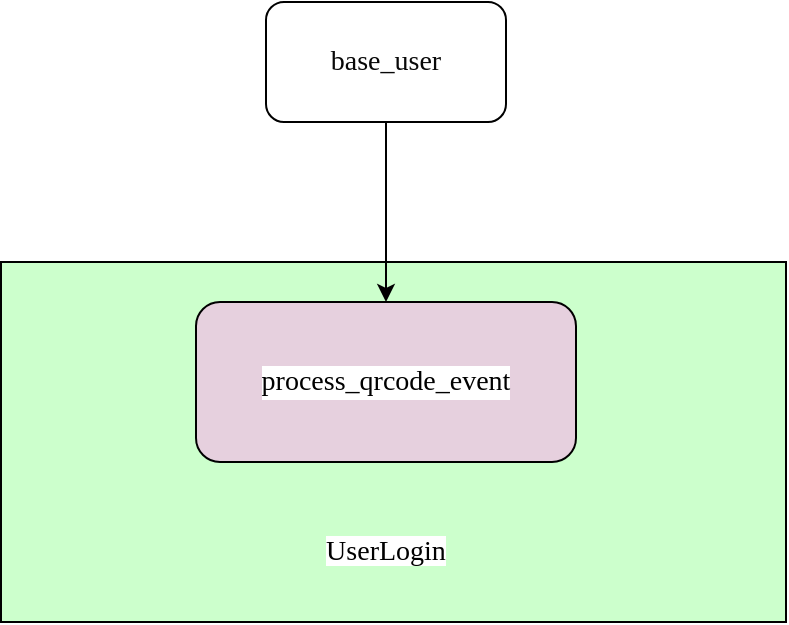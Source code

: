 <mxfile version="13.9.6" type="github">
  <diagram id="80LBF0uWWLtXQU61a6su" name="Page-1">
    <mxGraphModel dx="1350" dy="774" grid="1" gridSize="10" guides="1" tooltips="1" connect="1" arrows="1" fold="1" page="1" pageScale="1" pageWidth="827" pageHeight="1169" math="0" shadow="0">
      <root>
        <mxCell id="0" />
        <mxCell id="1" parent="0" />
        <mxCell id="gvvGJjCDzovz9uI-ExWb-4" value="" style="rounded=0;whiteSpace=wrap;html=1;fillColor=#CCFFCC;" vertex="1" parent="1">
          <mxGeometry x="167.5" y="190" width="392.5" height="180" as="geometry" />
        </mxCell>
        <mxCell id="gvvGJjCDzovz9uI-ExWb-3" value="" style="edgeStyle=orthogonalEdgeStyle;rounded=0;orthogonalLoop=1;jettySize=auto;html=1;" edge="1" parent="1" source="gvvGJjCDzovz9uI-ExWb-1" target="gvvGJjCDzovz9uI-ExWb-2">
          <mxGeometry relative="1" as="geometry" />
        </mxCell>
        <mxCell id="gvvGJjCDzovz9uI-ExWb-1" value="&lt;pre style=&quot;background-color: #ffffff ; color: #080808 ; font-family: &amp;#34;jetbrains mono&amp;#34; ; font-size: 10.5pt&quot;&gt;base_user&lt;/pre&gt;" style="rounded=1;whiteSpace=wrap;html=1;" vertex="1" parent="1">
          <mxGeometry x="300" y="60" width="120" height="60" as="geometry" />
        </mxCell>
        <mxCell id="gvvGJjCDzovz9uI-ExWb-2" value="&lt;pre style=&quot;background-color: #ffffff ; color: #080808 ; font-family: &amp;#34;jetbrains mono&amp;#34; ; font-size: 10.5pt&quot;&gt;&lt;span style=&quot;color: #000000&quot;&gt;process_qrcode_event&lt;/span&gt;&lt;/pre&gt;" style="whiteSpace=wrap;html=1;rounded=1;fillColor=#E6D0DE;" vertex="1" parent="1">
          <mxGeometry x="265" y="210" width="190" height="80" as="geometry" />
        </mxCell>
        <mxCell id="gvvGJjCDzovz9uI-ExWb-5" value="&lt;span style=&quot;background-color: rgb(255 , 255 , 255) ; font-family: &amp;#34;jetbrains mono&amp;#34; ; font-size: 10.5pt&quot;&gt;UserLogin&lt;/span&gt;" style="text;html=1;strokeColor=none;fillColor=none;align=center;verticalAlign=middle;whiteSpace=wrap;rounded=0;" vertex="1" parent="1">
          <mxGeometry x="310" y="310" width="100" height="50" as="geometry" />
        </mxCell>
      </root>
    </mxGraphModel>
  </diagram>
</mxfile>
